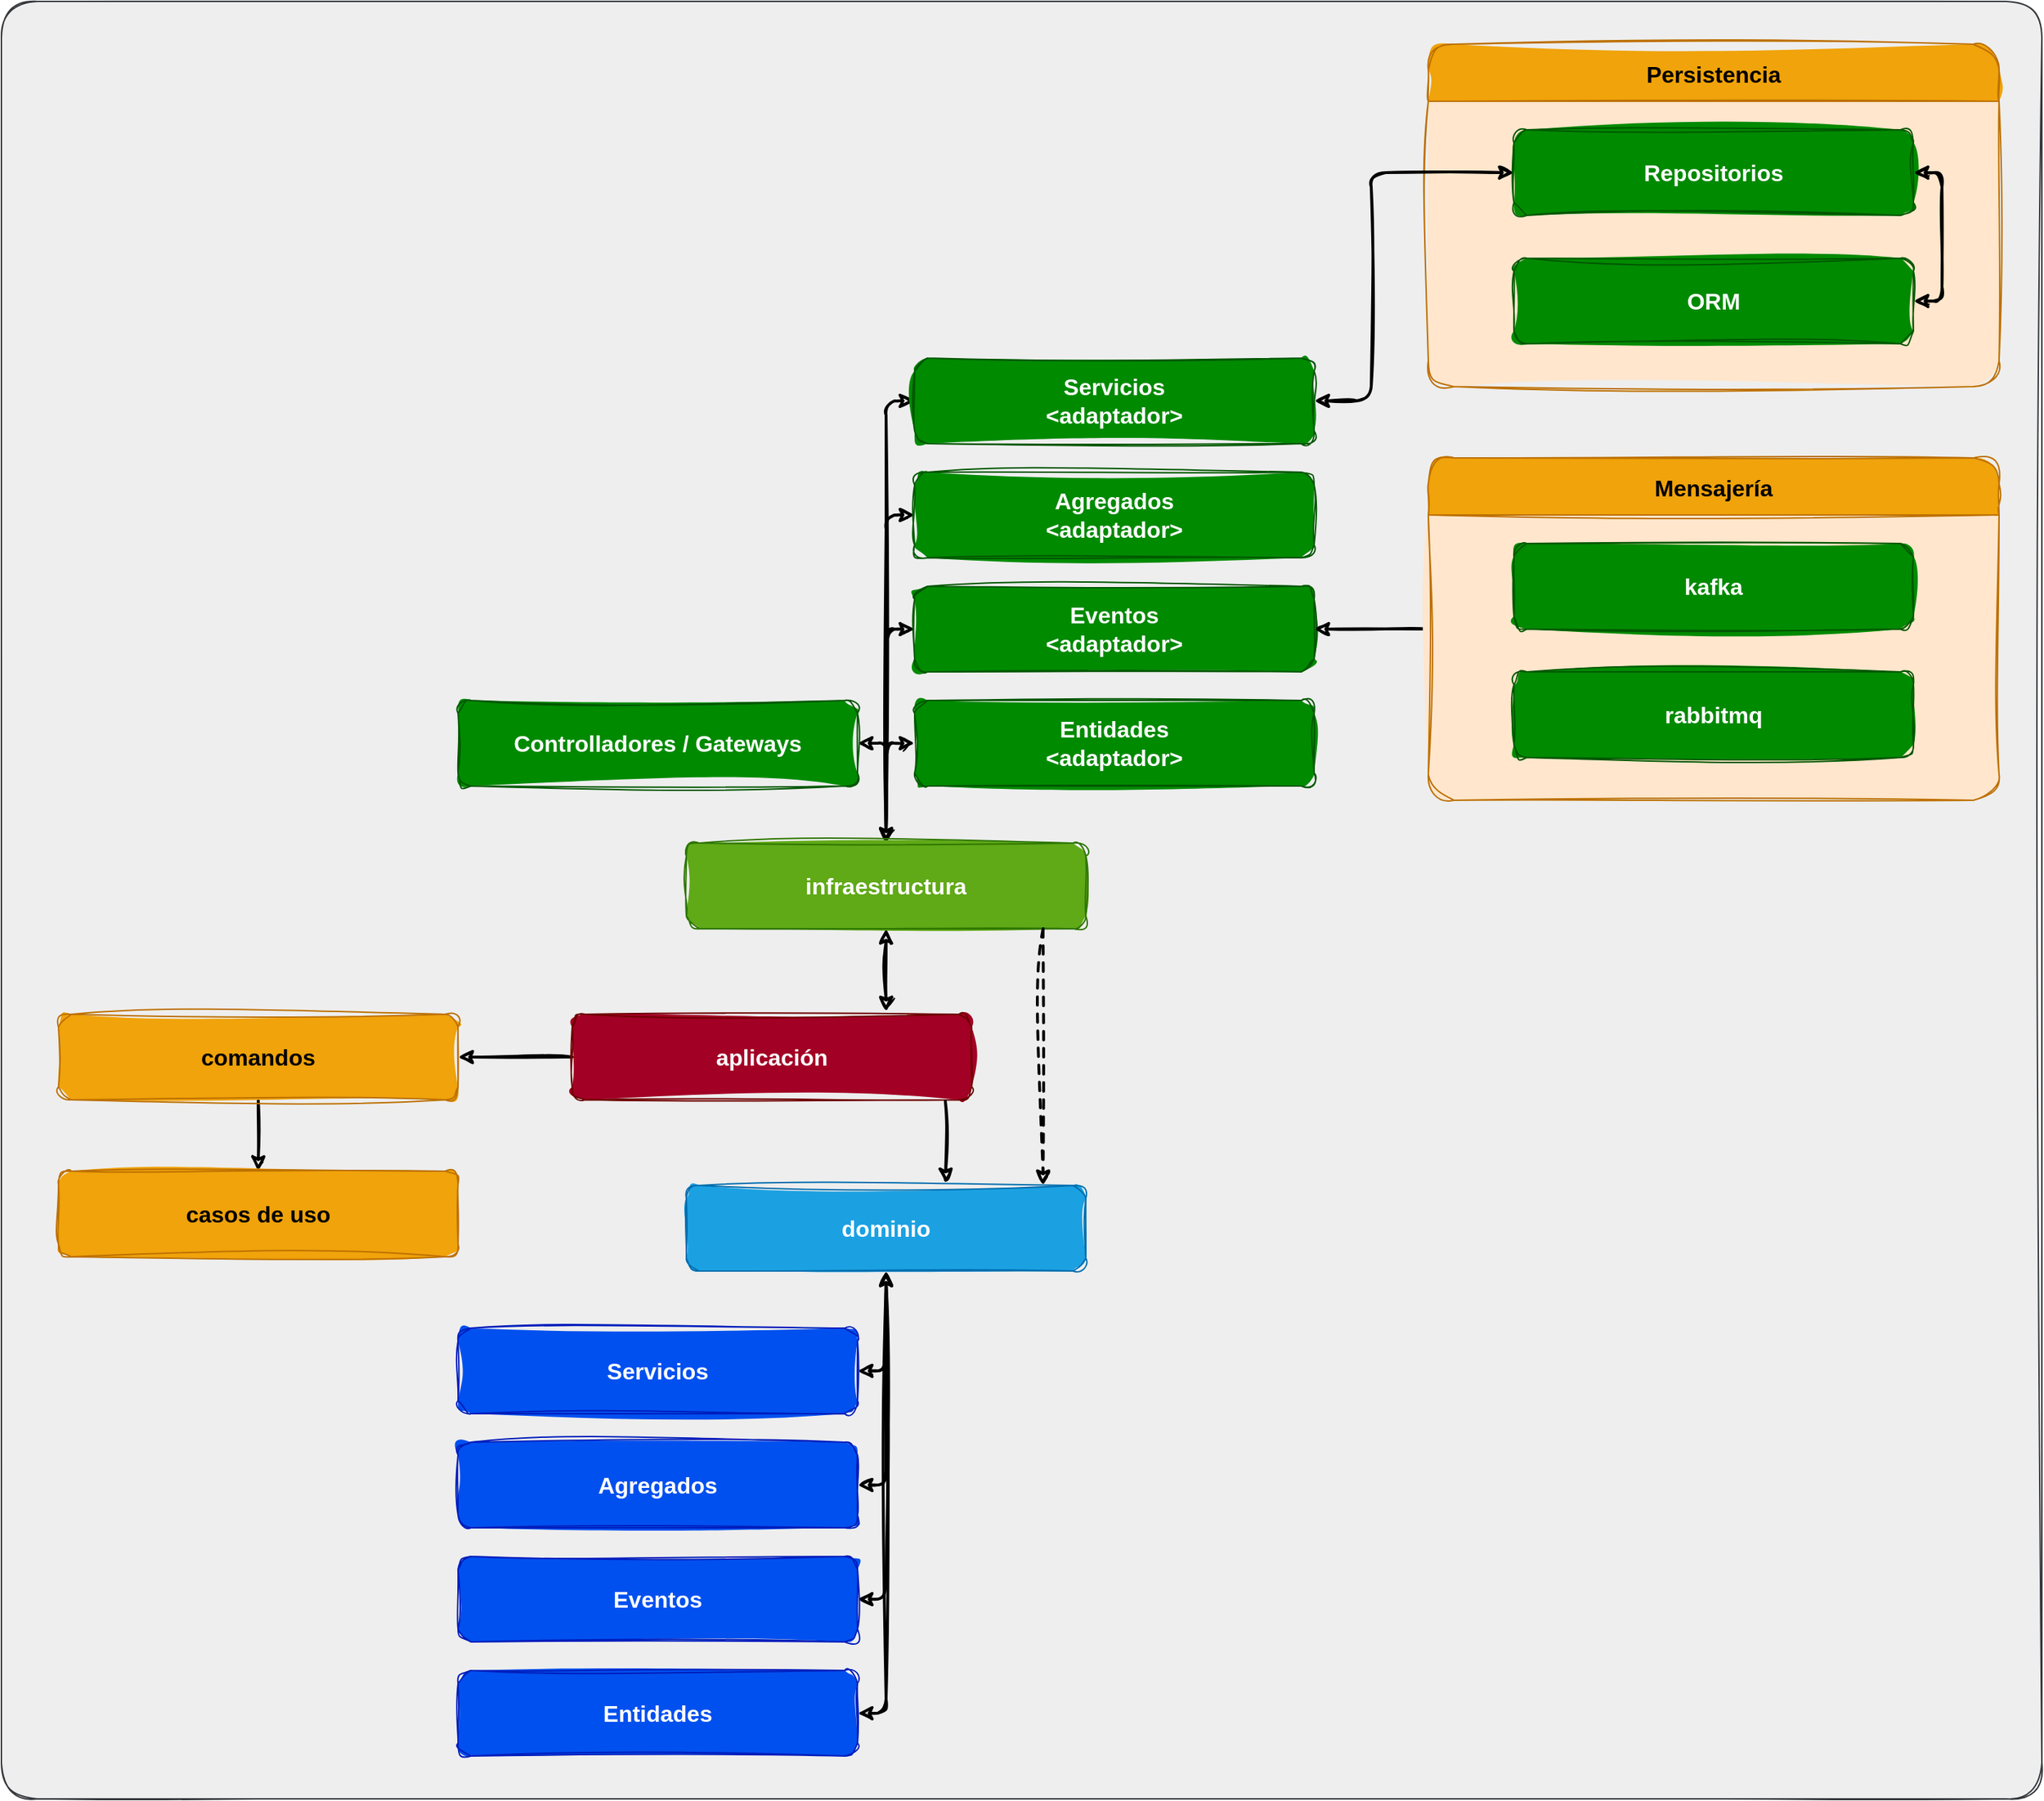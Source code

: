 <mxfile>
    <diagram id="j3EdpJhURmoBmultW3J3" name="capas">
        <mxGraphModel dx="2230" dy="2166" grid="1" gridSize="10" guides="1" tooltips="1" connect="1" arrows="1" fold="1" page="0" pageScale="1" pageWidth="827" pageHeight="1169" math="0" shadow="0">
            <root>
                <mxCell id="0"/>
                <mxCell id="1" parent="0"/>
                <mxCell id="47" value="" style="rounded=1;whiteSpace=wrap;html=1;sketch=1;fillStyle=solid;fontSize=16;fillColor=#eeeeee;strokeColor=#36393d;arcSize=2;movable=0;resizable=0;rotatable=0;deletable=0;editable=0;connectable=0;" vertex="1" parent="1">
                    <mxGeometry x="-160" y="-550" width="1430" height="1260" as="geometry"/>
                </mxCell>
                <mxCell id="14" style="edgeStyle=orthogonalEdgeStyle;sketch=1;html=1;entryX=0;entryY=0.5;entryDx=0;entryDy=0;fontSize=16;startArrow=classic;startFill=1;strokeColor=#000000;strokeWidth=2;" edge="1" parent="1" source="2" target="11">
                    <mxGeometry relative="1" as="geometry"/>
                </mxCell>
                <mxCell id="15" style="edgeStyle=orthogonalEdgeStyle;sketch=1;html=1;entryX=0;entryY=0.5;entryDx=0;entryDy=0;fontSize=16;startArrow=classic;startFill=1;strokeColor=#000000;strokeWidth=2;" edge="1" parent="1" source="2" target="13">
                    <mxGeometry relative="1" as="geometry"/>
                </mxCell>
                <mxCell id="16" style="edgeStyle=orthogonalEdgeStyle;sketch=1;html=1;entryX=0;entryY=0.5;entryDx=0;entryDy=0;fontSize=16;startArrow=classic;startFill=1;strokeColor=#000000;strokeWidth=2;" edge="1" parent="1" source="2" target="9">
                    <mxGeometry relative="1" as="geometry"/>
                </mxCell>
                <mxCell id="17" style="edgeStyle=orthogonalEdgeStyle;sketch=1;html=1;entryX=0;entryY=0.5;entryDx=0;entryDy=0;fontSize=16;startArrow=classic;startFill=1;strokeColor=#000000;strokeWidth=2;" edge="1" parent="1" source="2" target="12">
                    <mxGeometry relative="1" as="geometry"/>
                </mxCell>
                <mxCell id="46" style="edgeStyle=orthogonalEdgeStyle;sketch=1;html=1;entryX=1;entryY=0.5;entryDx=0;entryDy=0;strokeColor=#000000;strokeWidth=2;fontSize=16;startArrow=classic;startFill=1;" edge="1" parent="1" source="2" target="45">
                    <mxGeometry relative="1" as="geometry"/>
                </mxCell>
                <mxCell id="2" value="infraestructura" style="rounded=1;whiteSpace=wrap;html=1;fontStyle=1;fontSize=16;sketch=1;curveFitting=1;jiggle=2;fillColor=#60a917;fontColor=#ffffff;strokeColor=#2D7600;fillStyle=solid;" vertex="1" parent="1">
                    <mxGeometry x="320" y="40" width="280" height="60" as="geometry"/>
                </mxCell>
                <mxCell id="38" style="edgeStyle=orthogonalEdgeStyle;sketch=1;html=1;entryX=1;entryY=0.5;entryDx=0;entryDy=0;strokeColor=#000000;strokeWidth=2;fontSize=16;startArrow=none;startFill=0;" edge="1" parent="1" source="3" target="34">
                    <mxGeometry relative="1" as="geometry"/>
                </mxCell>
                <mxCell id="3" value="aplicación" style="rounded=1;whiteSpace=wrap;html=1;fontStyle=1;fontSize=16;sketch=1;curveFitting=1;jiggle=2;fillColor=#a20025;fontColor=#ffffff;strokeColor=#6F0000;fillStyle=solid;" vertex="1" parent="1">
                    <mxGeometry x="240" y="160" width="280" height="60" as="geometry"/>
                </mxCell>
                <mxCell id="22" style="edgeStyle=orthogonalEdgeStyle;sketch=1;html=1;entryX=1;entryY=0.5;entryDx=0;entryDy=0;fontSize=16;startArrow=classic;startFill=1;strokeColor=#000000;strokeWidth=2;" edge="1" parent="1" source="4" target="20">
                    <mxGeometry relative="1" as="geometry"/>
                </mxCell>
                <mxCell id="23" style="edgeStyle=orthogonalEdgeStyle;sketch=1;html=1;entryX=1;entryY=0.5;entryDx=0;entryDy=0;fontSize=16;startArrow=classic;startFill=1;strokeColor=#000000;strokeWidth=2;" edge="1" parent="1" source="4" target="18">
                    <mxGeometry relative="1" as="geometry"/>
                </mxCell>
                <mxCell id="24" style="edgeStyle=orthogonalEdgeStyle;sketch=1;html=1;entryX=1;entryY=0.5;entryDx=0;entryDy=0;fontSize=16;startArrow=classic;startFill=1;strokeColor=#000000;strokeWidth=2;" edge="1" parent="1" source="4" target="21">
                    <mxGeometry relative="1" as="geometry"/>
                </mxCell>
                <mxCell id="25" style="edgeStyle=orthogonalEdgeStyle;sketch=1;html=1;entryX=1;entryY=0.5;entryDx=0;entryDy=0;fontSize=16;startArrow=classic;startFill=1;strokeColor=#000000;strokeWidth=2;" edge="1" parent="1" source="4" target="19">
                    <mxGeometry relative="1" as="geometry"/>
                </mxCell>
                <mxCell id="4" value="dominio" style="rounded=1;whiteSpace=wrap;html=1;fontStyle=1;fontSize=16;sketch=1;curveFitting=1;jiggle=2;fillColor=#1ba1e2;fontColor=#ffffff;strokeColor=#006EAF;fillStyle=solid;" vertex="1" parent="1">
                    <mxGeometry x="320" y="280" width="280" height="60" as="geometry"/>
                </mxCell>
                <mxCell id="5" value="" style="endArrow=classic;html=1;fontSize=16;exitX=0.893;exitY=1;exitDx=0;exitDy=0;exitPerimeter=0;entryX=0.893;entryY=0;entryDx=0;entryDy=0;entryPerimeter=0;dashed=1;sketch=1;curveFitting=1;jiggle=2;strokeColor=#000000;strokeWidth=2;" edge="1" parent="1" source="2" target="4">
                    <mxGeometry width="50" height="50" relative="1" as="geometry">
                        <mxPoint x="90" y="280" as="sourcePoint"/>
                        <mxPoint x="140" y="230" as="targetPoint"/>
                    </mxGeometry>
                </mxCell>
                <mxCell id="6" value="" style="endArrow=classic;html=1;fontSize=16;exitX=0.934;exitY=1.017;exitDx=0;exitDy=0;exitPerimeter=0;entryX=0.649;entryY=-0.023;entryDx=0;entryDy=0;entryPerimeter=0;sketch=1;curveFitting=1;jiggle=2;strokeColor=#000000;strokeWidth=2;" edge="1" parent="1" source="3" target="4">
                    <mxGeometry width="50" height="50" relative="1" as="geometry">
                        <mxPoint x="230" y="340" as="sourcePoint"/>
                        <mxPoint x="500" y="260" as="targetPoint"/>
                    </mxGeometry>
                </mxCell>
                <mxCell id="7" value="" style="endArrow=classic;html=1;fontSize=16;exitX=0.5;exitY=1;exitDx=0;exitDy=0;entryX=0.786;entryY=-0.03;entryDx=0;entryDy=0;entryPerimeter=0;startArrow=classic;startFill=1;sketch=1;curveFitting=1;jiggle=2;strokeColor=#000000;strokeWidth=2;" edge="1" parent="1" source="2" target="3">
                    <mxGeometry width="50" height="50" relative="1" as="geometry">
                        <mxPoint x="260" y="120" as="sourcePoint"/>
                        <mxPoint x="310" y="70" as="targetPoint"/>
                    </mxGeometry>
                </mxCell>
                <mxCell id="9" value="Agregados&lt;br&gt;&amp;lt;adaptador&amp;gt;" style="rounded=1;whiteSpace=wrap;html=1;fontStyle=1;fontSize=16;sketch=1;curveFitting=1;jiggle=2;fillColor=#008a00;fontColor=#ffffff;strokeColor=#005700;fillStyle=solid;" vertex="1" parent="1">
                    <mxGeometry x="480" y="-220" width="280" height="60" as="geometry"/>
                </mxCell>
                <mxCell id="11" value="Entidades&lt;br&gt;&amp;lt;adaptador&amp;gt;" style="rounded=1;whiteSpace=wrap;html=1;fontStyle=1;fontSize=16;sketch=1;curveFitting=1;jiggle=2;fillColor=#008a00;fontColor=#ffffff;strokeColor=#005700;fillStyle=solid;" vertex="1" parent="1">
                    <mxGeometry x="480" y="-60" width="280" height="60" as="geometry"/>
                </mxCell>
                <mxCell id="12" value="Servicios&lt;br&gt;&amp;lt;adaptador&amp;gt;" style="rounded=1;whiteSpace=wrap;html=1;fontStyle=1;fontSize=16;sketch=1;curveFitting=1;jiggle=2;fillColor=#008a00;fontColor=#ffffff;strokeColor=#005700;fillStyle=solid;" vertex="1" parent="1">
                    <mxGeometry x="480" y="-300" width="280" height="60" as="geometry"/>
                </mxCell>
                <mxCell id="13" value="Eventos&lt;br&gt;&amp;lt;adaptador&amp;gt;" style="rounded=1;whiteSpace=wrap;html=1;fontStyle=1;fontSize=16;sketch=1;curveFitting=1;jiggle=2;fillColor=#008a00;fontColor=#ffffff;strokeColor=#005700;fillStyle=solid;" vertex="1" parent="1">
                    <mxGeometry x="480" y="-140" width="280" height="60" as="geometry"/>
                </mxCell>
                <mxCell id="18" value="Agregados" style="rounded=1;whiteSpace=wrap;html=1;fontStyle=1;fontSize=16;sketch=1;curveFitting=1;jiggle=2;fillColor=#0050ef;fontColor=#ffffff;strokeColor=#001DBC;fillStyle=solid;" vertex="1" parent="1">
                    <mxGeometry x="160" y="460" width="280" height="60" as="geometry"/>
                </mxCell>
                <mxCell id="19" value="Entidades" style="rounded=1;whiteSpace=wrap;html=1;fontStyle=1;fontSize=16;sketch=1;curveFitting=1;jiggle=2;fillColor=#0050ef;fontColor=#ffffff;strokeColor=#001DBC;fillStyle=solid;" vertex="1" parent="1">
                    <mxGeometry x="160" y="620" width="280" height="60" as="geometry"/>
                </mxCell>
                <mxCell id="20" value="Servicios" style="rounded=1;whiteSpace=wrap;html=1;fontStyle=1;fontSize=16;sketch=1;curveFitting=1;jiggle=2;fillColor=#0050ef;fontColor=#ffffff;strokeColor=#001DBC;fillStyle=solid;" vertex="1" parent="1">
                    <mxGeometry x="160" y="380" width="280" height="60" as="geometry"/>
                </mxCell>
                <mxCell id="21" value="Eventos" style="rounded=1;whiteSpace=wrap;html=1;fontStyle=1;fontSize=16;sketch=1;curveFitting=1;jiggle=2;fillColor=#0050ef;fontColor=#ffffff;strokeColor=#001DBC;fillStyle=solid;" vertex="1" parent="1">
                    <mxGeometry x="160" y="540" width="280" height="60" as="geometry"/>
                </mxCell>
                <mxCell id="26" value="Persistencia" style="swimlane;startSize=40;horizontal=1;containerType=tree;fillStyle=solid;fontSize=16;sketch=1;curveFitting=1;jiggle=2;rounded=1;fillColor=#f0a30a;fontColor=#000000;strokeColor=#BD7000;gradientColor=none;swimlaneFillColor=#FFE6CC;" vertex="1" parent="1">
                    <mxGeometry x="840" y="-520" width="400" height="240" as="geometry"/>
                </mxCell>
                <mxCell id="30" value="Repositorios" style="rounded=1;whiteSpace=wrap;html=1;fontStyle=1;fontSize=16;sketch=1;curveFitting=1;jiggle=2;fillColor=#008a00;fontColor=#ffffff;strokeColor=#005700;fillStyle=solid;" vertex="1" parent="26">
                    <mxGeometry x="60" y="60" width="280" height="60" as="geometry"/>
                </mxCell>
                <mxCell id="32" style="edgeStyle=orthogonalEdgeStyle;sketch=1;html=1;entryX=1;entryY=0.5;entryDx=0;entryDy=0;fontSize=16;startArrow=classic;startFill=1;strokeColor=#000000;exitX=1;exitY=0.5;exitDx=0;exitDy=0;strokeWidth=2;" edge="1" parent="26" source="31" target="30">
                    <mxGeometry relative="1" as="geometry">
                        <Array as="points">
                            <mxPoint x="360" y="180"/>
                            <mxPoint x="360" y="90"/>
                        </Array>
                    </mxGeometry>
                </mxCell>
                <mxCell id="31" value="ORM" style="rounded=1;whiteSpace=wrap;html=1;fontStyle=1;fontSize=16;sketch=1;curveFitting=1;jiggle=2;fillColor=#008a00;fontColor=#ffffff;strokeColor=#005700;fillStyle=solid;" vertex="1" parent="26">
                    <mxGeometry x="60" y="150" width="280" height="60" as="geometry"/>
                </mxCell>
                <mxCell id="33" style="edgeStyle=orthogonalEdgeStyle;sketch=1;html=1;entryX=1;entryY=0.5;entryDx=0;entryDy=0;strokeColor=#000000;fontSize=16;startArrow=classic;startFill=1;strokeWidth=2;" edge="1" parent="1" source="30" target="12">
                    <mxGeometry relative="1" as="geometry">
                        <Array as="points">
                            <mxPoint x="800" y="-430"/>
                            <mxPoint x="800" y="-270"/>
                        </Array>
                    </mxGeometry>
                </mxCell>
                <mxCell id="39" style="edgeStyle=orthogonalEdgeStyle;sketch=1;html=1;strokeColor=#000000;strokeWidth=2;fontSize=16;startArrow=none;startFill=0;" edge="1" parent="1" source="34" target="35">
                    <mxGeometry relative="1" as="geometry"/>
                </mxCell>
                <mxCell id="34" value="comandos" style="rounded=1;whiteSpace=wrap;html=1;fontStyle=1;fontSize=16;sketch=1;curveFitting=1;jiggle=2;fillColor=#f0a30a;fontColor=#000000;strokeColor=#BD7000;fillStyle=solid;" vertex="1" parent="1">
                    <mxGeometry x="-120" y="160" width="280" height="60" as="geometry"/>
                </mxCell>
                <mxCell id="35" value="casos de uso" style="rounded=1;whiteSpace=wrap;html=1;fontStyle=1;fontSize=16;sketch=1;curveFitting=1;jiggle=2;fillColor=#f0a30a;fontColor=#000000;strokeColor=#BD7000;fillStyle=solid;" vertex="1" parent="1">
                    <mxGeometry x="-120" y="270" width="280" height="60" as="geometry"/>
                </mxCell>
                <mxCell id="44" style="edgeStyle=orthogonalEdgeStyle;sketch=1;html=1;entryX=1;entryY=0.5;entryDx=0;entryDy=0;strokeColor=#000000;strokeWidth=2;fontSize=16;startArrow=none;startFill=0;" edge="1" parent="1" source="40" target="13">
                    <mxGeometry relative="1" as="geometry"/>
                </mxCell>
                <mxCell id="40" value="Mensajería" style="swimlane;startSize=40;horizontal=1;containerType=tree;fillStyle=solid;fontSize=16;sketch=1;curveFitting=1;jiggle=2;rounded=1;fillColor=#f0a30a;fontColor=#000000;strokeColor=#BD7000;gradientColor=none;swimlaneFillColor=#FFE6CC;" vertex="1" parent="1">
                    <mxGeometry x="840" y="-230" width="400" height="240" as="geometry"/>
                </mxCell>
                <mxCell id="41" value="kafka" style="rounded=1;whiteSpace=wrap;html=1;fontStyle=1;fontSize=16;sketch=1;curveFitting=1;jiggle=2;fillColor=#008a00;fontColor=#ffffff;strokeColor=#005700;fillStyle=solid;" vertex="1" parent="40">
                    <mxGeometry x="60" y="60" width="280" height="60" as="geometry"/>
                </mxCell>
                <mxCell id="43" value="rabbitmq" style="rounded=1;whiteSpace=wrap;html=1;fontStyle=1;fontSize=16;sketch=1;curveFitting=1;jiggle=2;fillColor=#008a00;fontColor=#ffffff;strokeColor=#005700;fillStyle=solid;" vertex="1" parent="40">
                    <mxGeometry x="60" y="150" width="280" height="60" as="geometry"/>
                </mxCell>
                <mxCell id="45" value="Controlladores / Gateways" style="rounded=1;whiteSpace=wrap;html=1;fontStyle=1;fontSize=16;sketch=1;curveFitting=1;jiggle=2;fillColor=#008a00;fontColor=#ffffff;strokeColor=#005700;fillStyle=solid;" vertex="1" parent="1">
                    <mxGeometry x="160" y="-60" width="280" height="60" as="geometry"/>
                </mxCell>
            </root>
        </mxGraphModel>
    </diagram>
</mxfile>